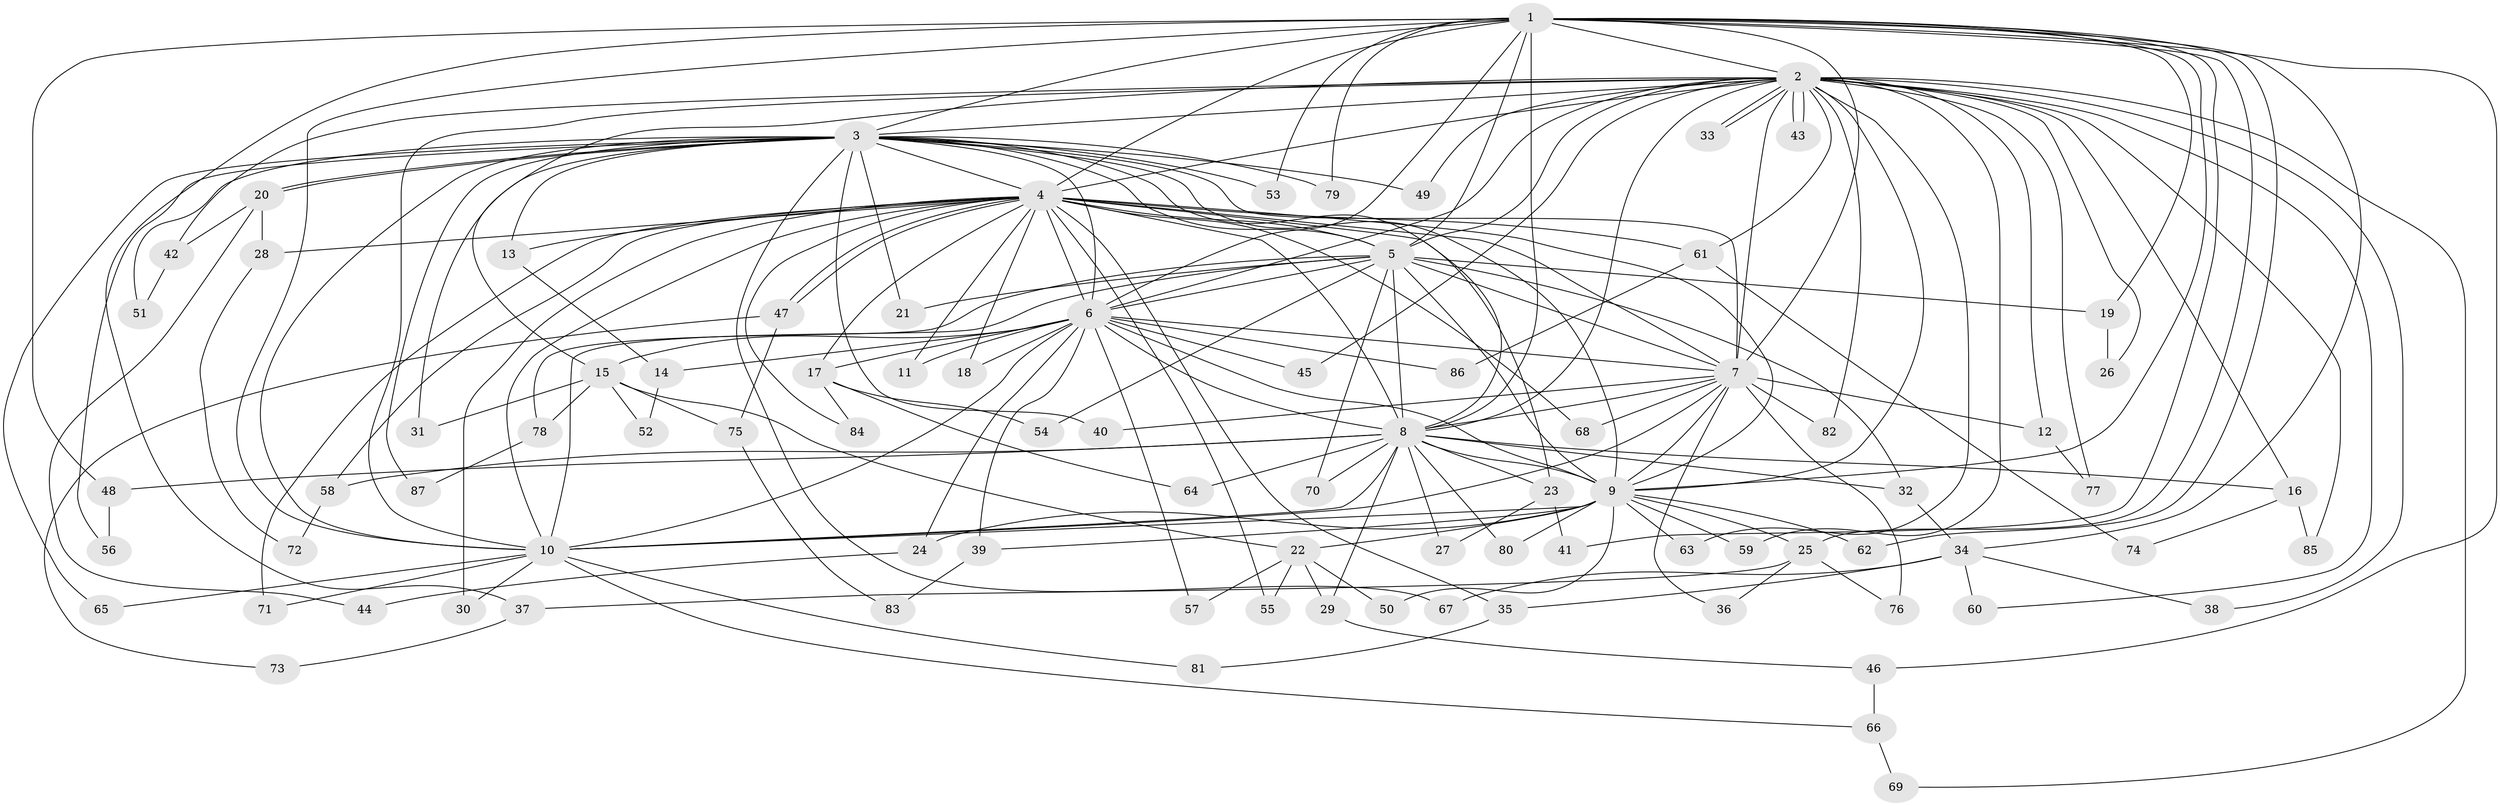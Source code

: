 // Generated by graph-tools (version 1.1) at 2025/25/03/09/25 03:25:39]
// undirected, 87 vertices, 199 edges
graph export_dot {
graph [start="1"]
  node [color=gray90,style=filled];
  1;
  2;
  3;
  4;
  5;
  6;
  7;
  8;
  9;
  10;
  11;
  12;
  13;
  14;
  15;
  16;
  17;
  18;
  19;
  20;
  21;
  22;
  23;
  24;
  25;
  26;
  27;
  28;
  29;
  30;
  31;
  32;
  33;
  34;
  35;
  36;
  37;
  38;
  39;
  40;
  41;
  42;
  43;
  44;
  45;
  46;
  47;
  48;
  49;
  50;
  51;
  52;
  53;
  54;
  55;
  56;
  57;
  58;
  59;
  60;
  61;
  62;
  63;
  64;
  65;
  66;
  67;
  68;
  69;
  70;
  71;
  72;
  73;
  74;
  75;
  76;
  77;
  78;
  79;
  80;
  81;
  82;
  83;
  84;
  85;
  86;
  87;
  1 -- 2;
  1 -- 3;
  1 -- 4;
  1 -- 5;
  1 -- 6;
  1 -- 7;
  1 -- 8;
  1 -- 9;
  1 -- 10;
  1 -- 19;
  1 -- 25;
  1 -- 34;
  1 -- 37;
  1 -- 41;
  1 -- 46;
  1 -- 48;
  1 -- 53;
  1 -- 62;
  1 -- 79;
  2 -- 3;
  2 -- 4;
  2 -- 5;
  2 -- 6;
  2 -- 7;
  2 -- 8;
  2 -- 9;
  2 -- 10;
  2 -- 12;
  2 -- 15;
  2 -- 16;
  2 -- 26;
  2 -- 33;
  2 -- 33;
  2 -- 38;
  2 -- 42;
  2 -- 43;
  2 -- 43;
  2 -- 45;
  2 -- 49;
  2 -- 59;
  2 -- 60;
  2 -- 61;
  2 -- 63;
  2 -- 69;
  2 -- 77;
  2 -- 82;
  2 -- 85;
  3 -- 4;
  3 -- 5;
  3 -- 6;
  3 -- 7;
  3 -- 8;
  3 -- 9;
  3 -- 10;
  3 -- 13;
  3 -- 20;
  3 -- 20;
  3 -- 21;
  3 -- 31;
  3 -- 40;
  3 -- 49;
  3 -- 51;
  3 -- 53;
  3 -- 56;
  3 -- 65;
  3 -- 67;
  3 -- 79;
  3 -- 87;
  4 -- 5;
  4 -- 6;
  4 -- 7;
  4 -- 8;
  4 -- 9;
  4 -- 10;
  4 -- 11;
  4 -- 13;
  4 -- 17;
  4 -- 18;
  4 -- 23;
  4 -- 28;
  4 -- 30;
  4 -- 35;
  4 -- 47;
  4 -- 47;
  4 -- 55;
  4 -- 58;
  4 -- 61;
  4 -- 68;
  4 -- 71;
  4 -- 84;
  5 -- 6;
  5 -- 7;
  5 -- 8;
  5 -- 9;
  5 -- 10;
  5 -- 19;
  5 -- 21;
  5 -- 32;
  5 -- 54;
  5 -- 70;
  5 -- 78;
  6 -- 7;
  6 -- 8;
  6 -- 9;
  6 -- 10;
  6 -- 11;
  6 -- 14;
  6 -- 15;
  6 -- 17;
  6 -- 18;
  6 -- 24;
  6 -- 39;
  6 -- 45;
  6 -- 57;
  6 -- 86;
  7 -- 8;
  7 -- 9;
  7 -- 10;
  7 -- 12;
  7 -- 36;
  7 -- 40;
  7 -- 68;
  7 -- 76;
  7 -- 82;
  8 -- 9;
  8 -- 10;
  8 -- 16;
  8 -- 23;
  8 -- 27;
  8 -- 29;
  8 -- 32;
  8 -- 48;
  8 -- 58;
  8 -- 64;
  8 -- 70;
  8 -- 80;
  9 -- 10;
  9 -- 22;
  9 -- 24;
  9 -- 25;
  9 -- 39;
  9 -- 50;
  9 -- 59;
  9 -- 62;
  9 -- 63;
  9 -- 80;
  10 -- 30;
  10 -- 65;
  10 -- 66;
  10 -- 71;
  10 -- 81;
  12 -- 77;
  13 -- 14;
  14 -- 52;
  15 -- 22;
  15 -- 31;
  15 -- 52;
  15 -- 75;
  15 -- 78;
  16 -- 74;
  16 -- 85;
  17 -- 54;
  17 -- 64;
  17 -- 84;
  19 -- 26;
  20 -- 28;
  20 -- 42;
  20 -- 44;
  22 -- 29;
  22 -- 50;
  22 -- 55;
  22 -- 57;
  23 -- 27;
  23 -- 41;
  24 -- 44;
  25 -- 36;
  25 -- 37;
  25 -- 76;
  28 -- 72;
  29 -- 46;
  32 -- 34;
  34 -- 35;
  34 -- 38;
  34 -- 60;
  34 -- 67;
  35 -- 81;
  37 -- 73;
  39 -- 83;
  42 -- 51;
  46 -- 66;
  47 -- 73;
  47 -- 75;
  48 -- 56;
  58 -- 72;
  61 -- 74;
  61 -- 86;
  66 -- 69;
  75 -- 83;
  78 -- 87;
}
